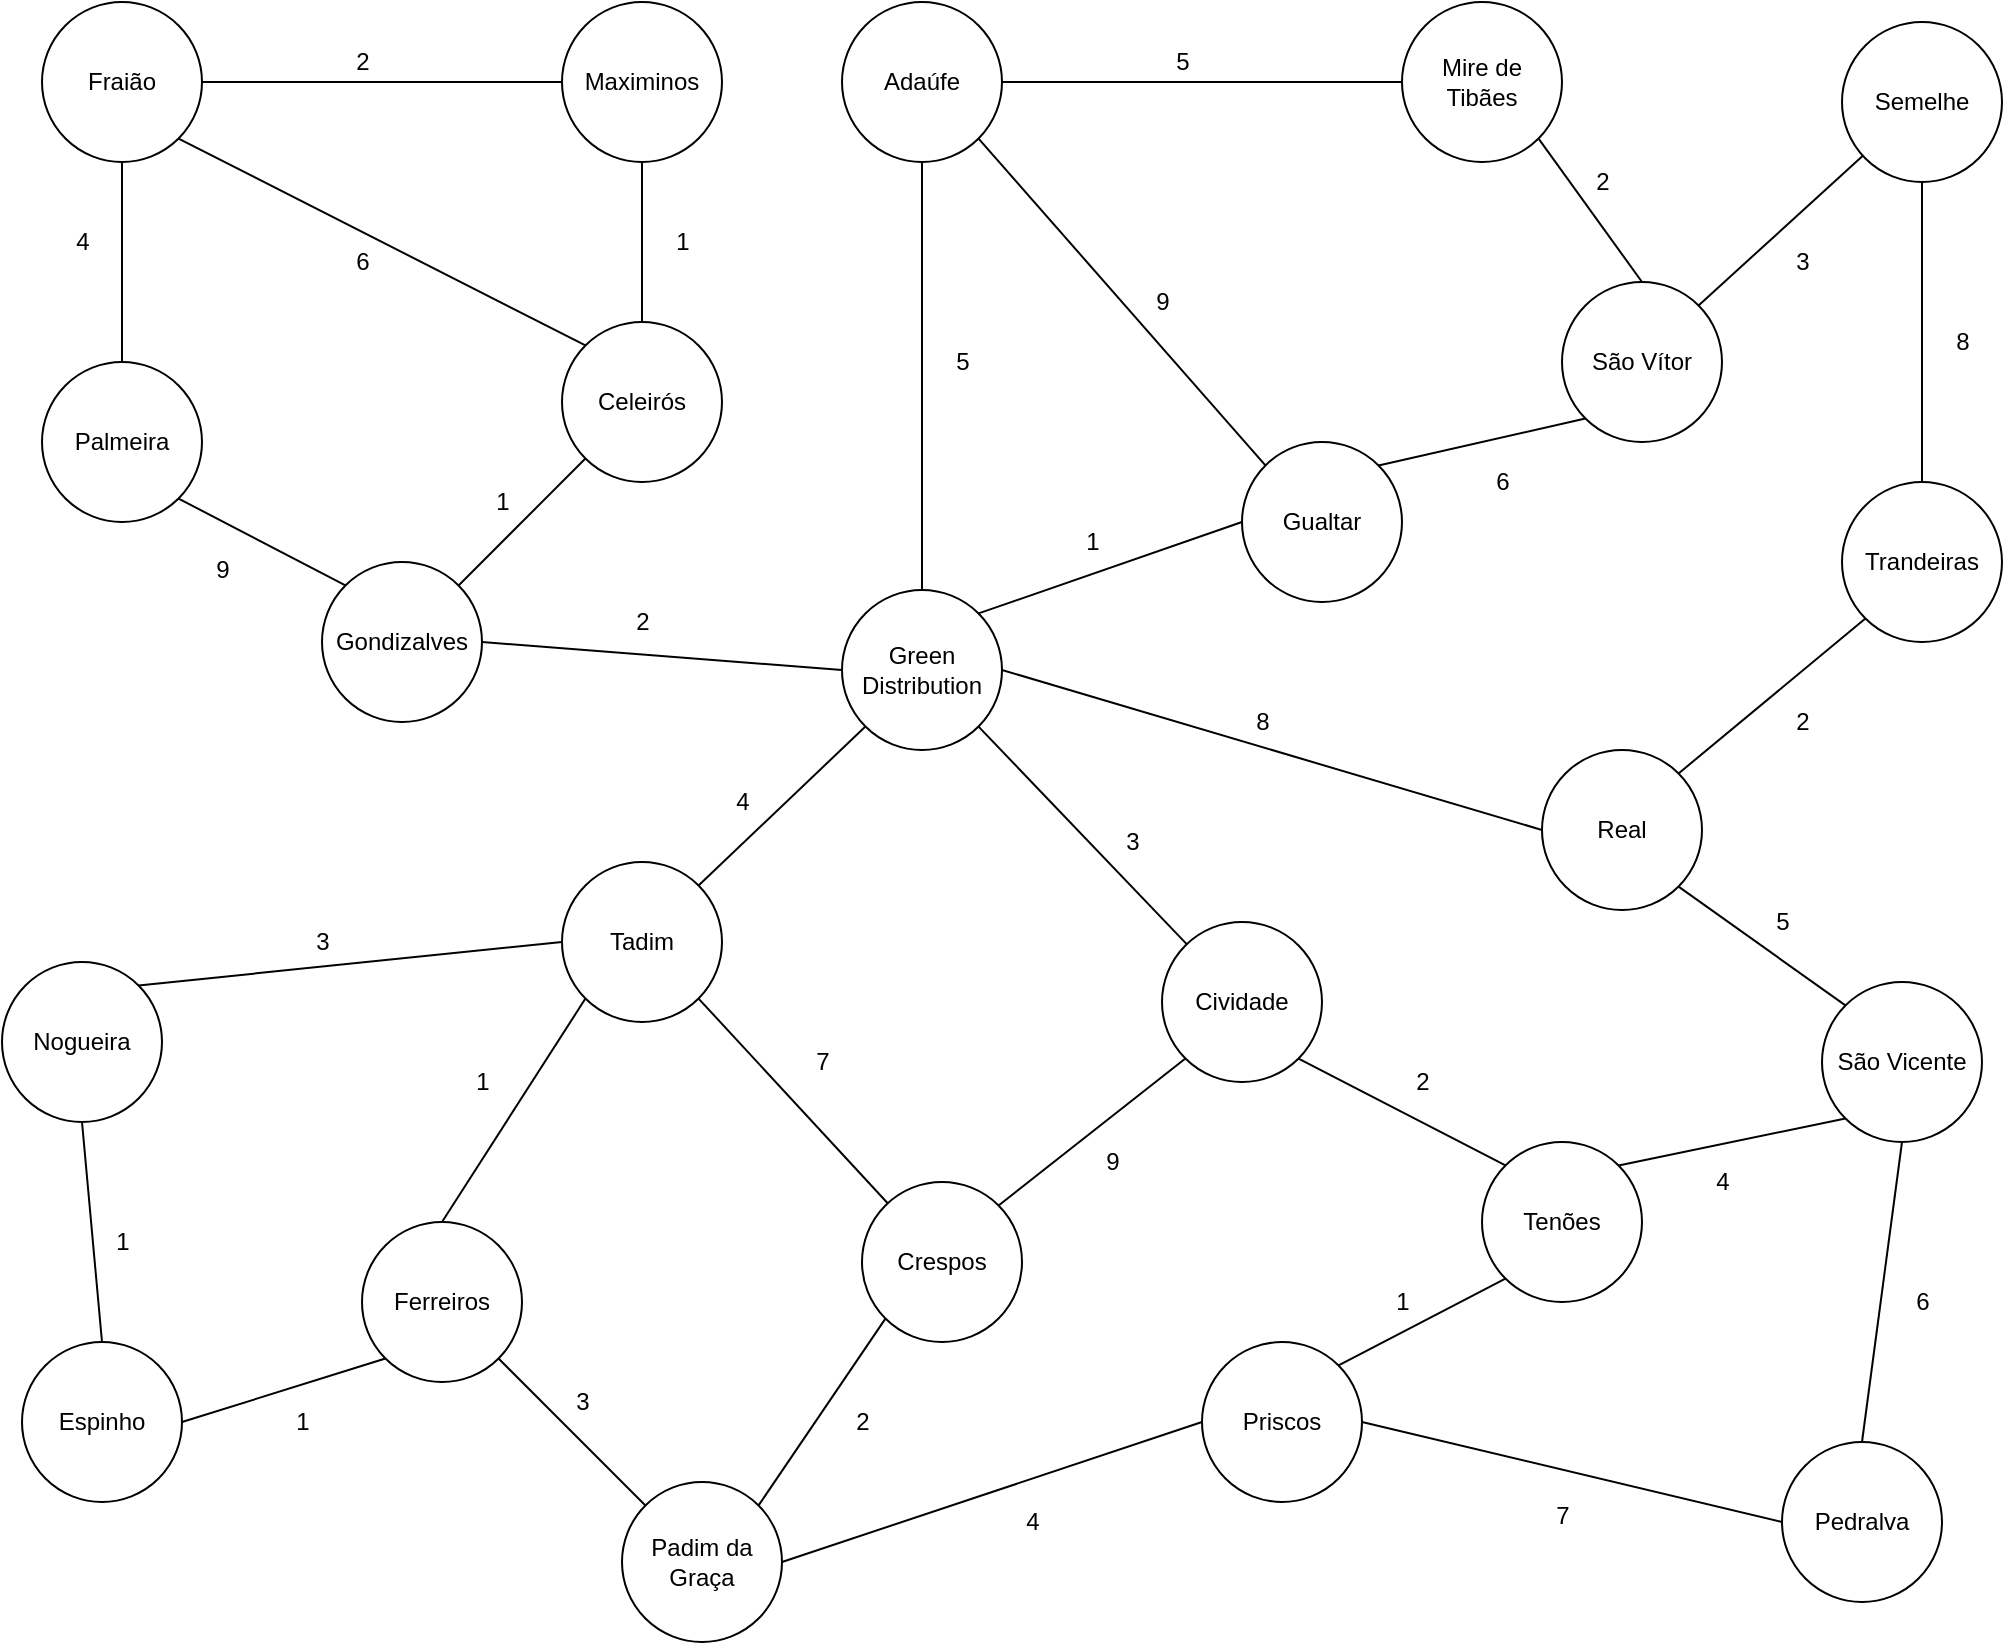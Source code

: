<mxfile version="16.0.2" type="device"><diagram id="hAiwgibnXTT9zIwZPpcf" name="Página-1"><mxGraphModel dx="1346" dy="776" grid="1" gridSize="10" guides="1" tooltips="1" connect="1" arrows="1" fold="1" page="1" pageScale="1" pageWidth="1169" pageHeight="827" math="0" shadow="0"><root><mxCell id="0"/><mxCell id="1" parent="0"/><mxCell id="aW4cJY26yHEW_Qcgev5n-1" value="Green Distribution" style="ellipse;whiteSpace=wrap;html=1;aspect=fixed;" parent="1" vertex="1"><mxGeometry x="460" y="374" width="80" height="80" as="geometry"/></mxCell><mxCell id="aW4cJY26yHEW_Qcgev5n-2" value="Fraião" style="ellipse;whiteSpace=wrap;html=1;aspect=fixed;" parent="1" vertex="1"><mxGeometry x="60" y="80" width="80" height="80" as="geometry"/></mxCell><mxCell id="aW4cJY26yHEW_Qcgev5n-3" value="Maximinos" style="ellipse;whiteSpace=wrap;html=1;aspect=fixed;" parent="1" vertex="1"><mxGeometry x="320" y="80" width="80" height="80" as="geometry"/></mxCell><mxCell id="aW4cJY26yHEW_Qcgev5n-4" value="Palmeira" style="ellipse;whiteSpace=wrap;html=1;aspect=fixed;" parent="1" vertex="1"><mxGeometry x="60" y="260" width="80" height="80" as="geometry"/></mxCell><mxCell id="aW4cJY26yHEW_Qcgev5n-5" value="Nogueira" style="ellipse;whiteSpace=wrap;html=1;aspect=fixed;" parent="1" vertex="1"><mxGeometry x="40" y="560" width="80" height="80" as="geometry"/></mxCell><mxCell id="aW4cJY26yHEW_Qcgev5n-6" value="Gondizalves" style="ellipse;whiteSpace=wrap;html=1;aspect=fixed;" parent="1" vertex="1"><mxGeometry x="200" y="360" width="80" height="80" as="geometry"/></mxCell><mxCell id="aW4cJY26yHEW_Qcgev5n-7" value="Gualtar" style="ellipse;whiteSpace=wrap;html=1;aspect=fixed;" parent="1" vertex="1"><mxGeometry x="660" y="300" width="80" height="80" as="geometry"/></mxCell><mxCell id="aW4cJY26yHEW_Qcgev5n-8" value="Celeirós" style="ellipse;whiteSpace=wrap;html=1;aspect=fixed;" parent="1" vertex="1"><mxGeometry x="320" y="240" width="80" height="80" as="geometry"/></mxCell><mxCell id="aW4cJY26yHEW_Qcgev5n-9" value="Ferreiros" style="ellipse;whiteSpace=wrap;html=1;aspect=fixed;" parent="1" vertex="1"><mxGeometry x="220" y="690" width="80" height="80" as="geometry"/></mxCell><mxCell id="aW4cJY26yHEW_Qcgev5n-10" value="Adaúfe" style="ellipse;whiteSpace=wrap;html=1;aspect=fixed;" parent="1" vertex="1"><mxGeometry x="460" y="80" width="80" height="80" as="geometry"/></mxCell><mxCell id="aW4cJY26yHEW_Qcgev5n-11" value="Tadim" style="ellipse;whiteSpace=wrap;html=1;aspect=fixed;" parent="1" vertex="1"><mxGeometry x="320" y="510" width="80" height="80" as="geometry"/></mxCell><mxCell id="aW4cJY26yHEW_Qcgev5n-12" value="Pedralva" style="ellipse;whiteSpace=wrap;html=1;aspect=fixed;" parent="1" vertex="1"><mxGeometry x="930" y="800" width="80" height="80" as="geometry"/></mxCell><mxCell id="aW4cJY26yHEW_Qcgev5n-13" value="Mire de Tibães" style="ellipse;whiteSpace=wrap;html=1;aspect=fixed;" parent="1" vertex="1"><mxGeometry x="740" y="80" width="80" height="80" as="geometry"/></mxCell><mxCell id="aW4cJY26yHEW_Qcgev5n-14" value="Trandeiras" style="ellipse;whiteSpace=wrap;html=1;aspect=fixed;" parent="1" vertex="1"><mxGeometry x="960" y="320" width="80" height="80" as="geometry"/></mxCell><mxCell id="aW4cJY26yHEW_Qcgev5n-15" value="Real" style="ellipse;whiteSpace=wrap;html=1;aspect=fixed;" parent="1" vertex="1"><mxGeometry x="810" y="454" width="80" height="80" as="geometry"/></mxCell><mxCell id="aW4cJY26yHEW_Qcgev5n-16" value="Semelhe" style="ellipse;whiteSpace=wrap;html=1;aspect=fixed;" parent="1" vertex="1"><mxGeometry x="960" y="90" width="80" height="80" as="geometry"/></mxCell><mxCell id="aW4cJY26yHEW_Qcgev5n-17" value="São Vítor" style="ellipse;whiteSpace=wrap;html=1;aspect=fixed;" parent="1" vertex="1"><mxGeometry x="820" y="220" width="80" height="80" as="geometry"/></mxCell><mxCell id="aW4cJY26yHEW_Qcgev5n-18" value="São Vicente" style="ellipse;whiteSpace=wrap;html=1;aspect=fixed;" parent="1" vertex="1"><mxGeometry x="950" y="570" width="80" height="80" as="geometry"/></mxCell><mxCell id="aW4cJY26yHEW_Qcgev5n-19" value="Espinho" style="ellipse;whiteSpace=wrap;html=1;aspect=fixed;" parent="1" vertex="1"><mxGeometry x="50" y="750" width="80" height="80" as="geometry"/></mxCell><mxCell id="aW4cJY26yHEW_Qcgev5n-20" value="Padim da Graça" style="ellipse;whiteSpace=wrap;html=1;aspect=fixed;" parent="1" vertex="1"><mxGeometry x="350" y="820" width="80" height="80" as="geometry"/></mxCell><mxCell id="aW4cJY26yHEW_Qcgev5n-21" value="Crespos" style="ellipse;whiteSpace=wrap;html=1;aspect=fixed;" parent="1" vertex="1"><mxGeometry x="470" y="670" width="80" height="80" as="geometry"/></mxCell><mxCell id="aW4cJY26yHEW_Qcgev5n-22" value="Priscos" style="ellipse;whiteSpace=wrap;html=1;aspect=fixed;" parent="1" vertex="1"><mxGeometry x="640" y="750" width="80" height="80" as="geometry"/></mxCell><mxCell id="aW4cJY26yHEW_Qcgev5n-23" value="Cividade" style="ellipse;whiteSpace=wrap;html=1;aspect=fixed;" parent="1" vertex="1"><mxGeometry x="620" y="540" width="80" height="80" as="geometry"/></mxCell><mxCell id="aW4cJY26yHEW_Qcgev5n-24" value="Tenões" style="ellipse;whiteSpace=wrap;html=1;aspect=fixed;" parent="1" vertex="1"><mxGeometry x="780" y="650" width="80" height="80" as="geometry"/></mxCell><mxCell id="aW4cJY26yHEW_Qcgev5n-25" value="" style="endArrow=none;html=1;rounded=0;entryX=0;entryY=1;entryDx=0;entryDy=0;exitX=1;exitY=0;exitDx=0;exitDy=0;" parent="1" source="aW4cJY26yHEW_Qcgev5n-11" target="aW4cJY26yHEW_Qcgev5n-1" edge="1"><mxGeometry width="50" height="50" relative="1" as="geometry"><mxPoint x="490" y="590" as="sourcePoint"/><mxPoint x="540" y="540" as="targetPoint"/></mxGeometry></mxCell><mxCell id="aW4cJY26yHEW_Qcgev5n-27" value="" style="endArrow=none;html=1;rounded=0;entryX=0.5;entryY=0;entryDx=0;entryDy=0;" parent="1" source="aW4cJY26yHEW_Qcgev5n-10" target="aW4cJY26yHEW_Qcgev5n-1" edge="1"><mxGeometry width="50" height="50" relative="1" as="geometry"><mxPoint x="490" y="590" as="sourcePoint"/><mxPoint x="540" y="540" as="targetPoint"/></mxGeometry></mxCell><mxCell id="aW4cJY26yHEW_Qcgev5n-28" value="" style="endArrow=none;html=1;rounded=0;entryX=1;entryY=1;entryDx=0;entryDy=0;" parent="1" source="aW4cJY26yHEW_Qcgev5n-23" target="aW4cJY26yHEW_Qcgev5n-1" edge="1"><mxGeometry width="50" height="50" relative="1" as="geometry"><mxPoint x="490" y="590" as="sourcePoint"/><mxPoint x="540" y="540" as="targetPoint"/></mxGeometry></mxCell><mxCell id="aW4cJY26yHEW_Qcgev5n-29" value="" style="endArrow=none;html=1;rounded=0;entryX=0;entryY=0.5;entryDx=0;entryDy=0;exitX=1;exitY=0.5;exitDx=0;exitDy=0;" parent="1" source="aW4cJY26yHEW_Qcgev5n-6" target="aW4cJY26yHEW_Qcgev5n-1" edge="1"><mxGeometry width="50" height="50" relative="1" as="geometry"><mxPoint x="490" y="590" as="sourcePoint"/><mxPoint x="540" y="540" as="targetPoint"/></mxGeometry></mxCell><mxCell id="aW4cJY26yHEW_Qcgev5n-30" value="" style="endArrow=none;html=1;rounded=0;entryX=0;entryY=0;entryDx=0;entryDy=0;exitX=1;exitY=1;exitDx=0;exitDy=0;" parent="1" source="aW4cJY26yHEW_Qcgev5n-4" target="aW4cJY26yHEW_Qcgev5n-6" edge="1"><mxGeometry width="50" height="50" relative="1" as="geometry"><mxPoint x="490" y="590" as="sourcePoint"/><mxPoint x="540" y="540" as="targetPoint"/></mxGeometry></mxCell><mxCell id="aW4cJY26yHEW_Qcgev5n-31" value="" style="endArrow=none;html=1;rounded=0;entryX=0.5;entryY=0;entryDx=0;entryDy=0;" parent="1" source="aW4cJY26yHEW_Qcgev5n-2" target="aW4cJY26yHEW_Qcgev5n-4" edge="1"><mxGeometry width="50" height="50" relative="1" as="geometry"><mxPoint x="490" y="590" as="sourcePoint"/><mxPoint x="540" y="540" as="targetPoint"/></mxGeometry></mxCell><mxCell id="aW4cJY26yHEW_Qcgev5n-32" value="" style="endArrow=none;html=1;rounded=0;entryX=0;entryY=1;entryDx=0;entryDy=0;" parent="1" source="aW4cJY26yHEW_Qcgev5n-6" target="aW4cJY26yHEW_Qcgev5n-8" edge="1"><mxGeometry width="50" height="50" relative="1" as="geometry"><mxPoint x="490" y="590" as="sourcePoint"/><mxPoint x="540" y="540" as="targetPoint"/></mxGeometry></mxCell><mxCell id="aW4cJY26yHEW_Qcgev5n-33" value="" style="endArrow=none;html=1;rounded=0;entryX=0.5;entryY=0;entryDx=0;entryDy=0;exitX=0.5;exitY=1;exitDx=0;exitDy=0;" parent="1" source="aW4cJY26yHEW_Qcgev5n-3" target="aW4cJY26yHEW_Qcgev5n-8" edge="1"><mxGeometry width="50" height="50" relative="1" as="geometry"><mxPoint x="490" y="590" as="sourcePoint"/><mxPoint x="540" y="540" as="targetPoint"/></mxGeometry></mxCell><mxCell id="aW4cJY26yHEW_Qcgev5n-34" value="" style="endArrow=none;html=1;rounded=0;exitX=1;exitY=0.5;exitDx=0;exitDy=0;entryX=0;entryY=0.5;entryDx=0;entryDy=0;" parent="1" source="aW4cJY26yHEW_Qcgev5n-2" target="aW4cJY26yHEW_Qcgev5n-3" edge="1"><mxGeometry width="50" height="50" relative="1" as="geometry"><mxPoint x="490" y="610" as="sourcePoint"/><mxPoint x="540" y="560" as="targetPoint"/></mxGeometry></mxCell><mxCell id="aW4cJY26yHEW_Qcgev5n-35" value="" style="endArrow=none;html=1;rounded=0;exitX=0;exitY=0.5;exitDx=0;exitDy=0;entryX=1;entryY=0;entryDx=0;entryDy=0;" parent="1" source="aW4cJY26yHEW_Qcgev5n-11" target="aW4cJY26yHEW_Qcgev5n-5" edge="1"><mxGeometry width="50" height="50" relative="1" as="geometry"><mxPoint x="490" y="590" as="sourcePoint"/><mxPoint x="540" y="540" as="targetPoint"/></mxGeometry></mxCell><mxCell id="aW4cJY26yHEW_Qcgev5n-36" value="" style="endArrow=none;html=1;rounded=0;exitX=0;exitY=1;exitDx=0;exitDy=0;entryX=0.5;entryY=0;entryDx=0;entryDy=0;" parent="1" source="aW4cJY26yHEW_Qcgev5n-11" target="aW4cJY26yHEW_Qcgev5n-9" edge="1"><mxGeometry width="50" height="50" relative="1" as="geometry"><mxPoint x="490" y="590" as="sourcePoint"/><mxPoint x="540" y="540" as="targetPoint"/></mxGeometry></mxCell><mxCell id="aW4cJY26yHEW_Qcgev5n-37" value="" style="endArrow=none;html=1;rounded=0;exitX=1;exitY=1;exitDx=0;exitDy=0;" parent="1" source="aW4cJY26yHEW_Qcgev5n-11" target="aW4cJY26yHEW_Qcgev5n-21" edge="1"><mxGeometry width="50" height="50" relative="1" as="geometry"><mxPoint x="490" y="590" as="sourcePoint"/><mxPoint x="540" y="540" as="targetPoint"/></mxGeometry></mxCell><mxCell id="aW4cJY26yHEW_Qcgev5n-38" value="" style="endArrow=none;html=1;rounded=0;exitX=1;exitY=0;exitDx=0;exitDy=0;entryX=0;entryY=1;entryDx=0;entryDy=0;" parent="1" source="aW4cJY26yHEW_Qcgev5n-21" target="aW4cJY26yHEW_Qcgev5n-23" edge="1"><mxGeometry width="50" height="50" relative="1" as="geometry"><mxPoint x="490" y="590" as="sourcePoint"/><mxPoint x="540" y="540" as="targetPoint"/></mxGeometry></mxCell><mxCell id="aW4cJY26yHEW_Qcgev5n-39" value="" style="endArrow=none;html=1;rounded=0;exitX=1;exitY=1;exitDx=0;exitDy=0;entryX=0;entryY=0;entryDx=0;entryDy=0;" parent="1" source="aW4cJY26yHEW_Qcgev5n-9" target="aW4cJY26yHEW_Qcgev5n-20" edge="1"><mxGeometry width="50" height="50" relative="1" as="geometry"><mxPoint x="490" y="590" as="sourcePoint"/><mxPoint x="540" y="540" as="targetPoint"/></mxGeometry></mxCell><mxCell id="aW4cJY26yHEW_Qcgev5n-40" value="" style="endArrow=none;html=1;rounded=0;exitX=0;exitY=1;exitDx=0;exitDy=0;entryX=1;entryY=0;entryDx=0;entryDy=0;" parent="1" source="aW4cJY26yHEW_Qcgev5n-21" target="aW4cJY26yHEW_Qcgev5n-20" edge="1"><mxGeometry width="50" height="50" relative="1" as="geometry"><mxPoint x="490" y="590" as="sourcePoint"/><mxPoint x="540" y="540" as="targetPoint"/></mxGeometry></mxCell><mxCell id="aW4cJY26yHEW_Qcgev5n-41" value="" style="endArrow=none;html=1;rounded=0;exitX=0;exitY=1;exitDx=0;exitDy=0;entryX=1;entryY=0.5;entryDx=0;entryDy=0;" parent="1" source="aW4cJY26yHEW_Qcgev5n-9" target="aW4cJY26yHEW_Qcgev5n-19" edge="1"><mxGeometry width="50" height="50" relative="1" as="geometry"><mxPoint x="490" y="590" as="sourcePoint"/><mxPoint x="540" y="540" as="targetPoint"/></mxGeometry></mxCell><mxCell id="aW4cJY26yHEW_Qcgev5n-42" value="" style="endArrow=none;html=1;rounded=0;entryX=0;entryY=0.5;entryDx=0;entryDy=0;exitX=1;exitY=0;exitDx=0;exitDy=0;" parent="1" source="aW4cJY26yHEW_Qcgev5n-1" target="aW4cJY26yHEW_Qcgev5n-7" edge="1"><mxGeometry width="50" height="50" relative="1" as="geometry"><mxPoint x="490" y="590" as="sourcePoint"/><mxPoint x="540" y="540" as="targetPoint"/></mxGeometry></mxCell><mxCell id="aW4cJY26yHEW_Qcgev5n-43" value="" style="endArrow=none;html=1;rounded=0;entryX=1;entryY=0;entryDx=0;entryDy=0;exitX=0;exitY=1;exitDx=0;exitDy=0;" parent="1" source="aW4cJY26yHEW_Qcgev5n-17" target="aW4cJY26yHEW_Qcgev5n-7" edge="1"><mxGeometry width="50" height="50" relative="1" as="geometry"><mxPoint x="490" y="590" as="sourcePoint"/><mxPoint x="540" y="540" as="targetPoint"/></mxGeometry></mxCell><mxCell id="aW4cJY26yHEW_Qcgev5n-44" value="" style="endArrow=none;html=1;rounded=0;exitX=1;exitY=1;exitDx=0;exitDy=0;entryX=0.5;entryY=0;entryDx=0;entryDy=0;" parent="1" source="aW4cJY26yHEW_Qcgev5n-13" target="aW4cJY26yHEW_Qcgev5n-17" edge="1"><mxGeometry width="50" height="50" relative="1" as="geometry"><mxPoint x="490" y="590" as="sourcePoint"/><mxPoint x="540" y="540" as="targetPoint"/></mxGeometry></mxCell><mxCell id="aW4cJY26yHEW_Qcgev5n-45" value="" style="endArrow=none;html=1;rounded=0;exitX=1;exitY=0;exitDx=0;exitDy=0;" parent="1" source="aW4cJY26yHEW_Qcgev5n-17" target="aW4cJY26yHEW_Qcgev5n-16" edge="1"><mxGeometry width="50" height="50" relative="1" as="geometry"><mxPoint x="490" y="590" as="sourcePoint"/><mxPoint x="540" y="540" as="targetPoint"/></mxGeometry></mxCell><mxCell id="aW4cJY26yHEW_Qcgev5n-46" value="" style="endArrow=none;html=1;rounded=0;entryX=0.5;entryY=1;entryDx=0;entryDy=0;exitX=0.5;exitY=0;exitDx=0;exitDy=0;" parent="1" source="aW4cJY26yHEW_Qcgev5n-14" target="aW4cJY26yHEW_Qcgev5n-16" edge="1"><mxGeometry width="50" height="50" relative="1" as="geometry"><mxPoint x="490" y="590" as="sourcePoint"/><mxPoint x="540" y="540" as="targetPoint"/></mxGeometry></mxCell><mxCell id="aW4cJY26yHEW_Qcgev5n-47" value="" style="endArrow=none;html=1;rounded=0;entryX=0;entryY=1;entryDx=0;entryDy=0;exitX=1;exitY=0;exitDx=0;exitDy=0;" parent="1" source="aW4cJY26yHEW_Qcgev5n-15" target="aW4cJY26yHEW_Qcgev5n-14" edge="1"><mxGeometry width="50" height="50" relative="1" as="geometry"><mxPoint x="490" y="590" as="sourcePoint"/><mxPoint x="540" y="540" as="targetPoint"/></mxGeometry></mxCell><mxCell id="aW4cJY26yHEW_Qcgev5n-48" value="" style="endArrow=none;html=1;rounded=0;entryX=0;entryY=0;entryDx=0;entryDy=0;exitX=1;exitY=1;exitDx=0;exitDy=0;" parent="1" source="aW4cJY26yHEW_Qcgev5n-23" target="aW4cJY26yHEW_Qcgev5n-24" edge="1"><mxGeometry width="50" height="50" relative="1" as="geometry"><mxPoint x="490" y="590" as="sourcePoint"/><mxPoint x="540" y="540" as="targetPoint"/></mxGeometry></mxCell><mxCell id="aW4cJY26yHEW_Qcgev5n-49" value="" style="endArrow=none;html=1;rounded=0;entryX=1;entryY=0;entryDx=0;entryDy=0;exitX=0;exitY=1;exitDx=0;exitDy=0;" parent="1" source="aW4cJY26yHEW_Qcgev5n-18" target="aW4cJY26yHEW_Qcgev5n-24" edge="1"><mxGeometry width="50" height="50" relative="1" as="geometry"><mxPoint x="490" y="590" as="sourcePoint"/><mxPoint x="540" y="540" as="targetPoint"/></mxGeometry></mxCell><mxCell id="aW4cJY26yHEW_Qcgev5n-50" value="" style="endArrow=none;html=1;rounded=0;entryX=1;entryY=1;entryDx=0;entryDy=0;exitX=0;exitY=0;exitDx=0;exitDy=0;" parent="1" source="aW4cJY26yHEW_Qcgev5n-18" target="aW4cJY26yHEW_Qcgev5n-15" edge="1"><mxGeometry width="50" height="50" relative="1" as="geometry"><mxPoint x="490" y="590" as="sourcePoint"/><mxPoint x="540" y="540" as="targetPoint"/></mxGeometry></mxCell><mxCell id="aW4cJY26yHEW_Qcgev5n-51" value="" style="endArrow=none;html=1;rounded=0;exitX=0;exitY=1;exitDx=0;exitDy=0;entryX=1;entryY=0;entryDx=0;entryDy=0;" parent="1" source="aW4cJY26yHEW_Qcgev5n-24" target="aW4cJY26yHEW_Qcgev5n-22" edge="1"><mxGeometry width="50" height="50" relative="1" as="geometry"><mxPoint x="490" y="590" as="sourcePoint"/><mxPoint x="540" y="540" as="targetPoint"/></mxGeometry></mxCell><mxCell id="aW4cJY26yHEW_Qcgev5n-52" value="" style="endArrow=none;html=1;rounded=0;entryX=0;entryY=0.5;entryDx=0;entryDy=0;exitX=1;exitY=0.5;exitDx=0;exitDy=0;" parent="1" source="aW4cJY26yHEW_Qcgev5n-22" target="aW4cJY26yHEW_Qcgev5n-12" edge="1"><mxGeometry width="50" height="50" relative="1" as="geometry"><mxPoint x="490" y="590" as="sourcePoint"/><mxPoint x="540" y="540" as="targetPoint"/></mxGeometry></mxCell><mxCell id="aW4cJY26yHEW_Qcgev5n-53" value="" style="endArrow=none;html=1;rounded=0;entryX=0.5;entryY=0;entryDx=0;entryDy=0;exitX=0.5;exitY=1;exitDx=0;exitDy=0;" parent="1" source="aW4cJY26yHEW_Qcgev5n-18" target="aW4cJY26yHEW_Qcgev5n-12" edge="1"><mxGeometry width="50" height="50" relative="1" as="geometry"><mxPoint x="490" y="590" as="sourcePoint"/><mxPoint x="540" y="540" as="targetPoint"/></mxGeometry></mxCell><mxCell id="aW4cJY26yHEW_Qcgev5n-54" value="" style="endArrow=none;html=1;rounded=0;exitX=1;exitY=0.5;exitDx=0;exitDy=0;entryX=0;entryY=0.5;entryDx=0;entryDy=0;" parent="1" source="aW4cJY26yHEW_Qcgev5n-10" target="aW4cJY26yHEW_Qcgev5n-13" edge="1"><mxGeometry width="50" height="50" relative="1" as="geometry"><mxPoint x="490" y="590" as="sourcePoint"/><mxPoint x="540" y="540" as="targetPoint"/></mxGeometry></mxCell><mxCell id="aW4cJY26yHEW_Qcgev5n-55" value="" style="endArrow=none;html=1;rounded=0;exitX=0.5;exitY=1;exitDx=0;exitDy=0;entryX=0.5;entryY=0;entryDx=0;entryDy=0;" parent="1" source="aW4cJY26yHEW_Qcgev5n-5" target="aW4cJY26yHEW_Qcgev5n-19" edge="1"><mxGeometry width="50" height="50" relative="1" as="geometry"><mxPoint x="490" y="590" as="sourcePoint"/><mxPoint x="540" y="540" as="targetPoint"/></mxGeometry></mxCell><mxCell id="aW4cJY26yHEW_Qcgev5n-60" value="2" style="text;html=1;align=center;verticalAlign=middle;resizable=0;points=[];autosize=1;strokeColor=none;fillColor=none;" parent="1" vertex="1"><mxGeometry x="210" y="100" width="20" height="20" as="geometry"/></mxCell><mxCell id="aW4cJY26yHEW_Qcgev5n-61" value="2" style="text;html=1;align=center;verticalAlign=middle;resizable=0;points=[];autosize=1;strokeColor=none;fillColor=none;" parent="1" vertex="1"><mxGeometry x="350" y="380" width="20" height="20" as="geometry"/></mxCell><mxCell id="aW4cJY26yHEW_Qcgev5n-62" value="1" style="text;html=1;align=center;verticalAlign=middle;resizable=0;points=[];autosize=1;strokeColor=none;fillColor=none;" parent="1" vertex="1"><mxGeometry x="575" y="340" width="20" height="20" as="geometry"/></mxCell><mxCell id="aW4cJY26yHEW_Qcgev5n-63" value="3" style="text;html=1;align=center;verticalAlign=middle;resizable=0;points=[];autosize=1;strokeColor=none;fillColor=none;" parent="1" vertex="1"><mxGeometry x="595" y="490" width="20" height="20" as="geometry"/></mxCell><mxCell id="aW4cJY26yHEW_Qcgev5n-65" value="4" style="text;html=1;align=center;verticalAlign=middle;resizable=0;points=[];autosize=1;strokeColor=none;fillColor=none;" parent="1" vertex="1"><mxGeometry x="400" y="470" width="20" height="20" as="geometry"/></mxCell><mxCell id="aW4cJY26yHEW_Qcgev5n-66" value="7" style="text;html=1;align=center;verticalAlign=middle;resizable=0;points=[];autosize=1;strokeColor=none;fillColor=none;" parent="1" vertex="1"><mxGeometry x="440" y="600" width="20" height="20" as="geometry"/></mxCell><mxCell id="aW4cJY26yHEW_Qcgev5n-67" value="1" style="text;html=1;align=center;verticalAlign=middle;resizable=0;points=[];autosize=1;strokeColor=none;fillColor=none;" parent="1" vertex="1"><mxGeometry x="270" y="610" width="20" height="20" as="geometry"/></mxCell><mxCell id="aW4cJY26yHEW_Qcgev5n-68" value="3" style="text;html=1;align=center;verticalAlign=middle;resizable=0;points=[];autosize=1;strokeColor=none;fillColor=none;" parent="1" vertex="1"><mxGeometry x="190" y="540" width="20" height="20" as="geometry"/></mxCell><mxCell id="aW4cJY26yHEW_Qcgev5n-69" value="1" style="text;html=1;align=center;verticalAlign=middle;resizable=0;points=[];autosize=1;strokeColor=none;fillColor=none;" parent="1" vertex="1"><mxGeometry x="90" y="690" width="20" height="20" as="geometry"/></mxCell><mxCell id="aW4cJY26yHEW_Qcgev5n-70" value="4" style="text;html=1;align=center;verticalAlign=middle;resizable=0;points=[];autosize=1;strokeColor=none;fillColor=none;" parent="1" vertex="1"><mxGeometry x="70" y="190" width="20" height="20" as="geometry"/></mxCell><mxCell id="aW4cJY26yHEW_Qcgev5n-71" value="9" style="text;html=1;align=center;verticalAlign=middle;resizable=0;points=[];autosize=1;strokeColor=none;fillColor=none;" parent="1" vertex="1"><mxGeometry x="140" y="354" width="20" height="20" as="geometry"/></mxCell><mxCell id="aW4cJY26yHEW_Qcgev5n-72" value="1" style="text;html=1;align=center;verticalAlign=middle;resizable=0;points=[];autosize=1;strokeColor=none;fillColor=none;" parent="1" vertex="1"><mxGeometry x="370" y="190" width="20" height="20" as="geometry"/></mxCell><mxCell id="aW4cJY26yHEW_Qcgev5n-73" value="5" style="text;html=1;align=center;verticalAlign=middle;resizable=0;points=[];autosize=1;strokeColor=none;fillColor=none;" parent="1" vertex="1"><mxGeometry x="510" y="250" width="20" height="20" as="geometry"/></mxCell><mxCell id="aW4cJY26yHEW_Qcgev5n-74" value="5" style="text;html=1;align=center;verticalAlign=middle;resizable=0;points=[];autosize=1;strokeColor=none;fillColor=none;" parent="1" vertex="1"><mxGeometry x="620" y="100" width="20" height="20" as="geometry"/></mxCell><mxCell id="aW4cJY26yHEW_Qcgev5n-75" value="2" style="text;html=1;align=center;verticalAlign=middle;resizable=0;points=[];autosize=1;strokeColor=none;fillColor=none;" parent="1" vertex="1"><mxGeometry x="830" y="160" width="20" height="20" as="geometry"/></mxCell><mxCell id="aW4cJY26yHEW_Qcgev5n-76" value="6" style="text;html=1;align=center;verticalAlign=middle;resizable=0;points=[];autosize=1;strokeColor=none;fillColor=none;" parent="1" vertex="1"><mxGeometry x="780" y="310" width="20" height="20" as="geometry"/></mxCell><mxCell id="aW4cJY26yHEW_Qcgev5n-77" value="3" style="text;html=1;align=center;verticalAlign=middle;resizable=0;points=[];autosize=1;strokeColor=none;fillColor=none;" parent="1" vertex="1"><mxGeometry x="930" y="200" width="20" height="20" as="geometry"/></mxCell><mxCell id="aW4cJY26yHEW_Qcgev5n-78" value="8" style="text;html=1;align=center;verticalAlign=middle;resizable=0;points=[];autosize=1;strokeColor=none;fillColor=none;" parent="1" vertex="1"><mxGeometry x="1010" y="240" width="20" height="20" as="geometry"/></mxCell><mxCell id="aW4cJY26yHEW_Qcgev5n-79" value="2" style="text;html=1;align=center;verticalAlign=middle;resizable=0;points=[];autosize=1;strokeColor=none;fillColor=none;" parent="1" vertex="1"><mxGeometry x="930" y="430" width="20" height="20" as="geometry"/></mxCell><mxCell id="aW4cJY26yHEW_Qcgev5n-80" value="5" style="text;html=1;align=center;verticalAlign=middle;resizable=0;points=[];autosize=1;strokeColor=none;fillColor=none;" parent="1" vertex="1"><mxGeometry x="920" y="530" width="20" height="20" as="geometry"/></mxCell><mxCell id="aW4cJY26yHEW_Qcgev5n-81" value="4" style="text;html=1;align=center;verticalAlign=middle;resizable=0;points=[];autosize=1;strokeColor=none;fillColor=none;" parent="1" vertex="1"><mxGeometry x="890" y="660" width="20" height="20" as="geometry"/></mxCell><mxCell id="aW4cJY26yHEW_Qcgev5n-82" value="6" style="text;html=1;align=center;verticalAlign=middle;resizable=0;points=[];autosize=1;strokeColor=none;fillColor=none;" parent="1" vertex="1"><mxGeometry x="990" y="720" width="20" height="20" as="geometry"/></mxCell><mxCell id="aW4cJY26yHEW_Qcgev5n-83" value="1" style="text;html=1;align=center;verticalAlign=middle;resizable=0;points=[];autosize=1;strokeColor=none;fillColor=none;" parent="1" vertex="1"><mxGeometry x="730" y="720" width="20" height="20" as="geometry"/></mxCell><mxCell id="aW4cJY26yHEW_Qcgev5n-84" value="7" style="text;html=1;align=center;verticalAlign=middle;resizable=0;points=[];autosize=1;strokeColor=none;fillColor=none;" parent="1" vertex="1"><mxGeometry x="810" y="827" width="20" height="20" as="geometry"/></mxCell><mxCell id="aW4cJY26yHEW_Qcgev5n-85" value="2" style="text;html=1;align=center;verticalAlign=middle;resizable=0;points=[];autosize=1;strokeColor=none;fillColor=none;" parent="1" vertex="1"><mxGeometry x="460" y="780" width="20" height="20" as="geometry"/></mxCell><mxCell id="aW4cJY26yHEW_Qcgev5n-86" value="3" style="text;html=1;align=center;verticalAlign=middle;resizable=0;points=[];autosize=1;strokeColor=none;fillColor=none;" parent="1" vertex="1"><mxGeometry x="320" y="770" width="20" height="20" as="geometry"/></mxCell><mxCell id="aW4cJY26yHEW_Qcgev5n-87" value="9" style="text;html=1;align=center;verticalAlign=middle;resizable=0;points=[];autosize=1;strokeColor=none;fillColor=none;" parent="1" vertex="1"><mxGeometry x="585" y="650" width="20" height="20" as="geometry"/></mxCell><mxCell id="aW4cJY26yHEW_Qcgev5n-88" value="2" style="text;html=1;align=center;verticalAlign=middle;resizable=0;points=[];autosize=1;strokeColor=none;fillColor=none;" parent="1" vertex="1"><mxGeometry x="740" y="610" width="20" height="20" as="geometry"/></mxCell><mxCell id="aW4cJY26yHEW_Qcgev5n-89" value="" style="endArrow=none;html=1;rounded=0;entryX=0;entryY=0;entryDx=0;entryDy=0;exitX=1;exitY=1;exitDx=0;exitDy=0;" parent="1" source="aW4cJY26yHEW_Qcgev5n-10" target="aW4cJY26yHEW_Qcgev5n-7" edge="1"><mxGeometry width="50" height="50" relative="1" as="geometry"><mxPoint x="550" y="590" as="sourcePoint"/><mxPoint x="600" y="540" as="targetPoint"/></mxGeometry></mxCell><mxCell id="aW4cJY26yHEW_Qcgev5n-90" value="9" style="text;html=1;align=center;verticalAlign=middle;resizable=0;points=[];autosize=1;strokeColor=none;fillColor=none;" parent="1" vertex="1"><mxGeometry x="610" y="220" width="20" height="20" as="geometry"/></mxCell><mxCell id="aW4cJY26yHEW_Qcgev5n-91" value="" style="endArrow=none;html=1;rounded=0;exitX=0;exitY=0;exitDx=0;exitDy=0;entryX=1;entryY=1;entryDx=0;entryDy=0;" parent="1" source="aW4cJY26yHEW_Qcgev5n-8" target="aW4cJY26yHEW_Qcgev5n-2" edge="1"><mxGeometry width="50" height="50" relative="1" as="geometry"><mxPoint x="550" y="590" as="sourcePoint"/><mxPoint x="600" y="540" as="targetPoint"/></mxGeometry></mxCell><mxCell id="aW4cJY26yHEW_Qcgev5n-92" value="6" style="text;html=1;align=center;verticalAlign=middle;resizable=0;points=[];autosize=1;strokeColor=none;fillColor=none;" parent="1" vertex="1"><mxGeometry x="210" y="200" width="20" height="20" as="geometry"/></mxCell><mxCell id="aW4cJY26yHEW_Qcgev5n-93" value="1" style="text;html=1;align=center;verticalAlign=middle;resizable=0;points=[];autosize=1;strokeColor=none;fillColor=none;" parent="1" vertex="1"><mxGeometry x="280" y="320" width="20" height="20" as="geometry"/></mxCell><mxCell id="aW4cJY26yHEW_Qcgev5n-94" value="" style="endArrow=none;html=1;rounded=0;entryX=0;entryY=0.5;entryDx=0;entryDy=0;exitX=1;exitY=0.5;exitDx=0;exitDy=0;" parent="1" source="aW4cJY26yHEW_Qcgev5n-1" target="aW4cJY26yHEW_Qcgev5n-15" edge="1"><mxGeometry width="50" height="50" relative="1" as="geometry"><mxPoint x="550" y="590" as="sourcePoint"/><mxPoint x="600" y="540" as="targetPoint"/></mxGeometry></mxCell><mxCell id="aW4cJY26yHEW_Qcgev5n-95" value="8" style="text;html=1;align=center;verticalAlign=middle;resizable=0;points=[];autosize=1;strokeColor=none;fillColor=none;" parent="1" vertex="1"><mxGeometry x="660" y="430" width="20" height="20" as="geometry"/></mxCell><mxCell id="aW4cJY26yHEW_Qcgev5n-96" value="" style="endArrow=none;html=1;rounded=0;exitX=0;exitY=0.5;exitDx=0;exitDy=0;entryX=1;entryY=0.5;entryDx=0;entryDy=0;" parent="1" source="aW4cJY26yHEW_Qcgev5n-22" target="aW4cJY26yHEW_Qcgev5n-20" edge="1"><mxGeometry width="50" height="50" relative="1" as="geometry"><mxPoint x="550" y="590" as="sourcePoint"/><mxPoint x="600" y="540" as="targetPoint"/></mxGeometry></mxCell><mxCell id="aW4cJY26yHEW_Qcgev5n-97" value="4" style="text;html=1;align=center;verticalAlign=middle;resizable=0;points=[];autosize=1;strokeColor=none;fillColor=none;" parent="1" vertex="1"><mxGeometry x="545" y="830" width="20" height="20" as="geometry"/></mxCell><mxCell id="aW4cJY26yHEW_Qcgev5n-98" value="1" style="text;html=1;align=center;verticalAlign=middle;resizable=0;points=[];autosize=1;strokeColor=none;fillColor=none;" parent="1" vertex="1"><mxGeometry x="180" y="780" width="20" height="20" as="geometry"/></mxCell></root></mxGraphModel></diagram></mxfile>